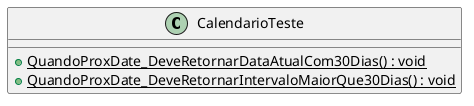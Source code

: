 @startuml
class CalendarioTeste {
    + {static} QuandoProxDate_DeveRetornarDataAtualCom30Dias() : void
    + {static} QuandoProxDate_DeveRetornarIntervaloMaiorQue30Dias() : void
}
@enduml
